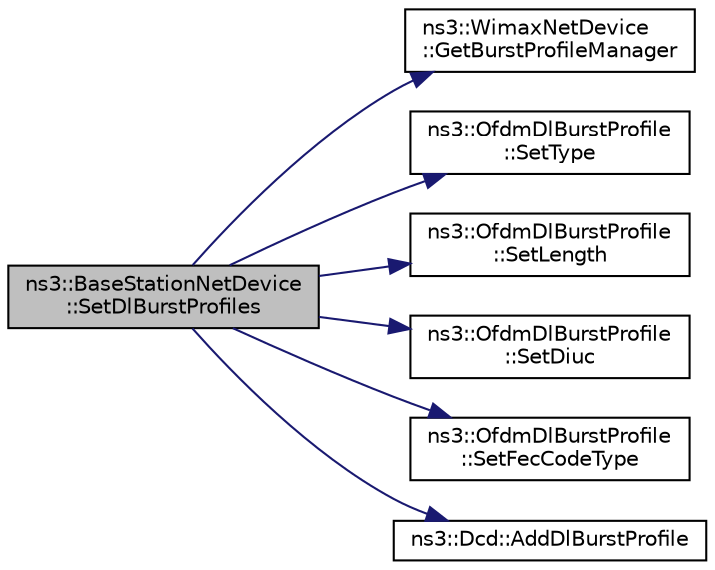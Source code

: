 digraph "ns3::BaseStationNetDevice::SetDlBurstProfiles"
{
  edge [fontname="Helvetica",fontsize="10",labelfontname="Helvetica",labelfontsize="10"];
  node [fontname="Helvetica",fontsize="10",shape=record];
  rankdir="LR";
  Node1 [label="ns3::BaseStationNetDevice\l::SetDlBurstProfiles",height=0.2,width=0.4,color="black", fillcolor="grey75", style="filled", fontcolor="black"];
  Node1 -> Node2 [color="midnightblue",fontsize="10",style="solid"];
  Node2 [label="ns3::WimaxNetDevice\l::GetBurstProfileManager",height=0.2,width=0.4,color="black", fillcolor="white", style="filled",URL="$dc/d52/classns3_1_1WimaxNetDevice.html#adc0798ce5d154658179fcecaf5bc602f"];
  Node1 -> Node3 [color="midnightblue",fontsize="10",style="solid"];
  Node3 [label="ns3::OfdmDlBurstProfile\l::SetType",height=0.2,width=0.4,color="black", fillcolor="white", style="filled",URL="$de/da9/classns3_1_1OfdmDlBurstProfile.html#ab68301ea6a976bafdd78006670573e1e"];
  Node1 -> Node4 [color="midnightblue",fontsize="10",style="solid"];
  Node4 [label="ns3::OfdmDlBurstProfile\l::SetLength",height=0.2,width=0.4,color="black", fillcolor="white", style="filled",URL="$de/da9/classns3_1_1OfdmDlBurstProfile.html#a960e4ad5656843483b5909c921d1c121"];
  Node1 -> Node5 [color="midnightblue",fontsize="10",style="solid"];
  Node5 [label="ns3::OfdmDlBurstProfile\l::SetDiuc",height=0.2,width=0.4,color="black", fillcolor="white", style="filled",URL="$de/da9/classns3_1_1OfdmDlBurstProfile.html#ae3d4ef4e16c600092b10354749fb6d2f"];
  Node1 -> Node6 [color="midnightblue",fontsize="10",style="solid"];
  Node6 [label="ns3::OfdmDlBurstProfile\l::SetFecCodeType",height=0.2,width=0.4,color="black", fillcolor="white", style="filled",URL="$de/da9/classns3_1_1OfdmDlBurstProfile.html#a820825183214aaa1c788ea3a1f3b240d"];
  Node1 -> Node7 [color="midnightblue",fontsize="10",style="solid"];
  Node7 [label="ns3::Dcd::AddDlBurstProfile",height=0.2,width=0.4,color="black", fillcolor="white", style="filled",URL="$db/dcc/classns3_1_1Dcd.html#a65c69ddb068a02a3ce429855b256e872"];
}
